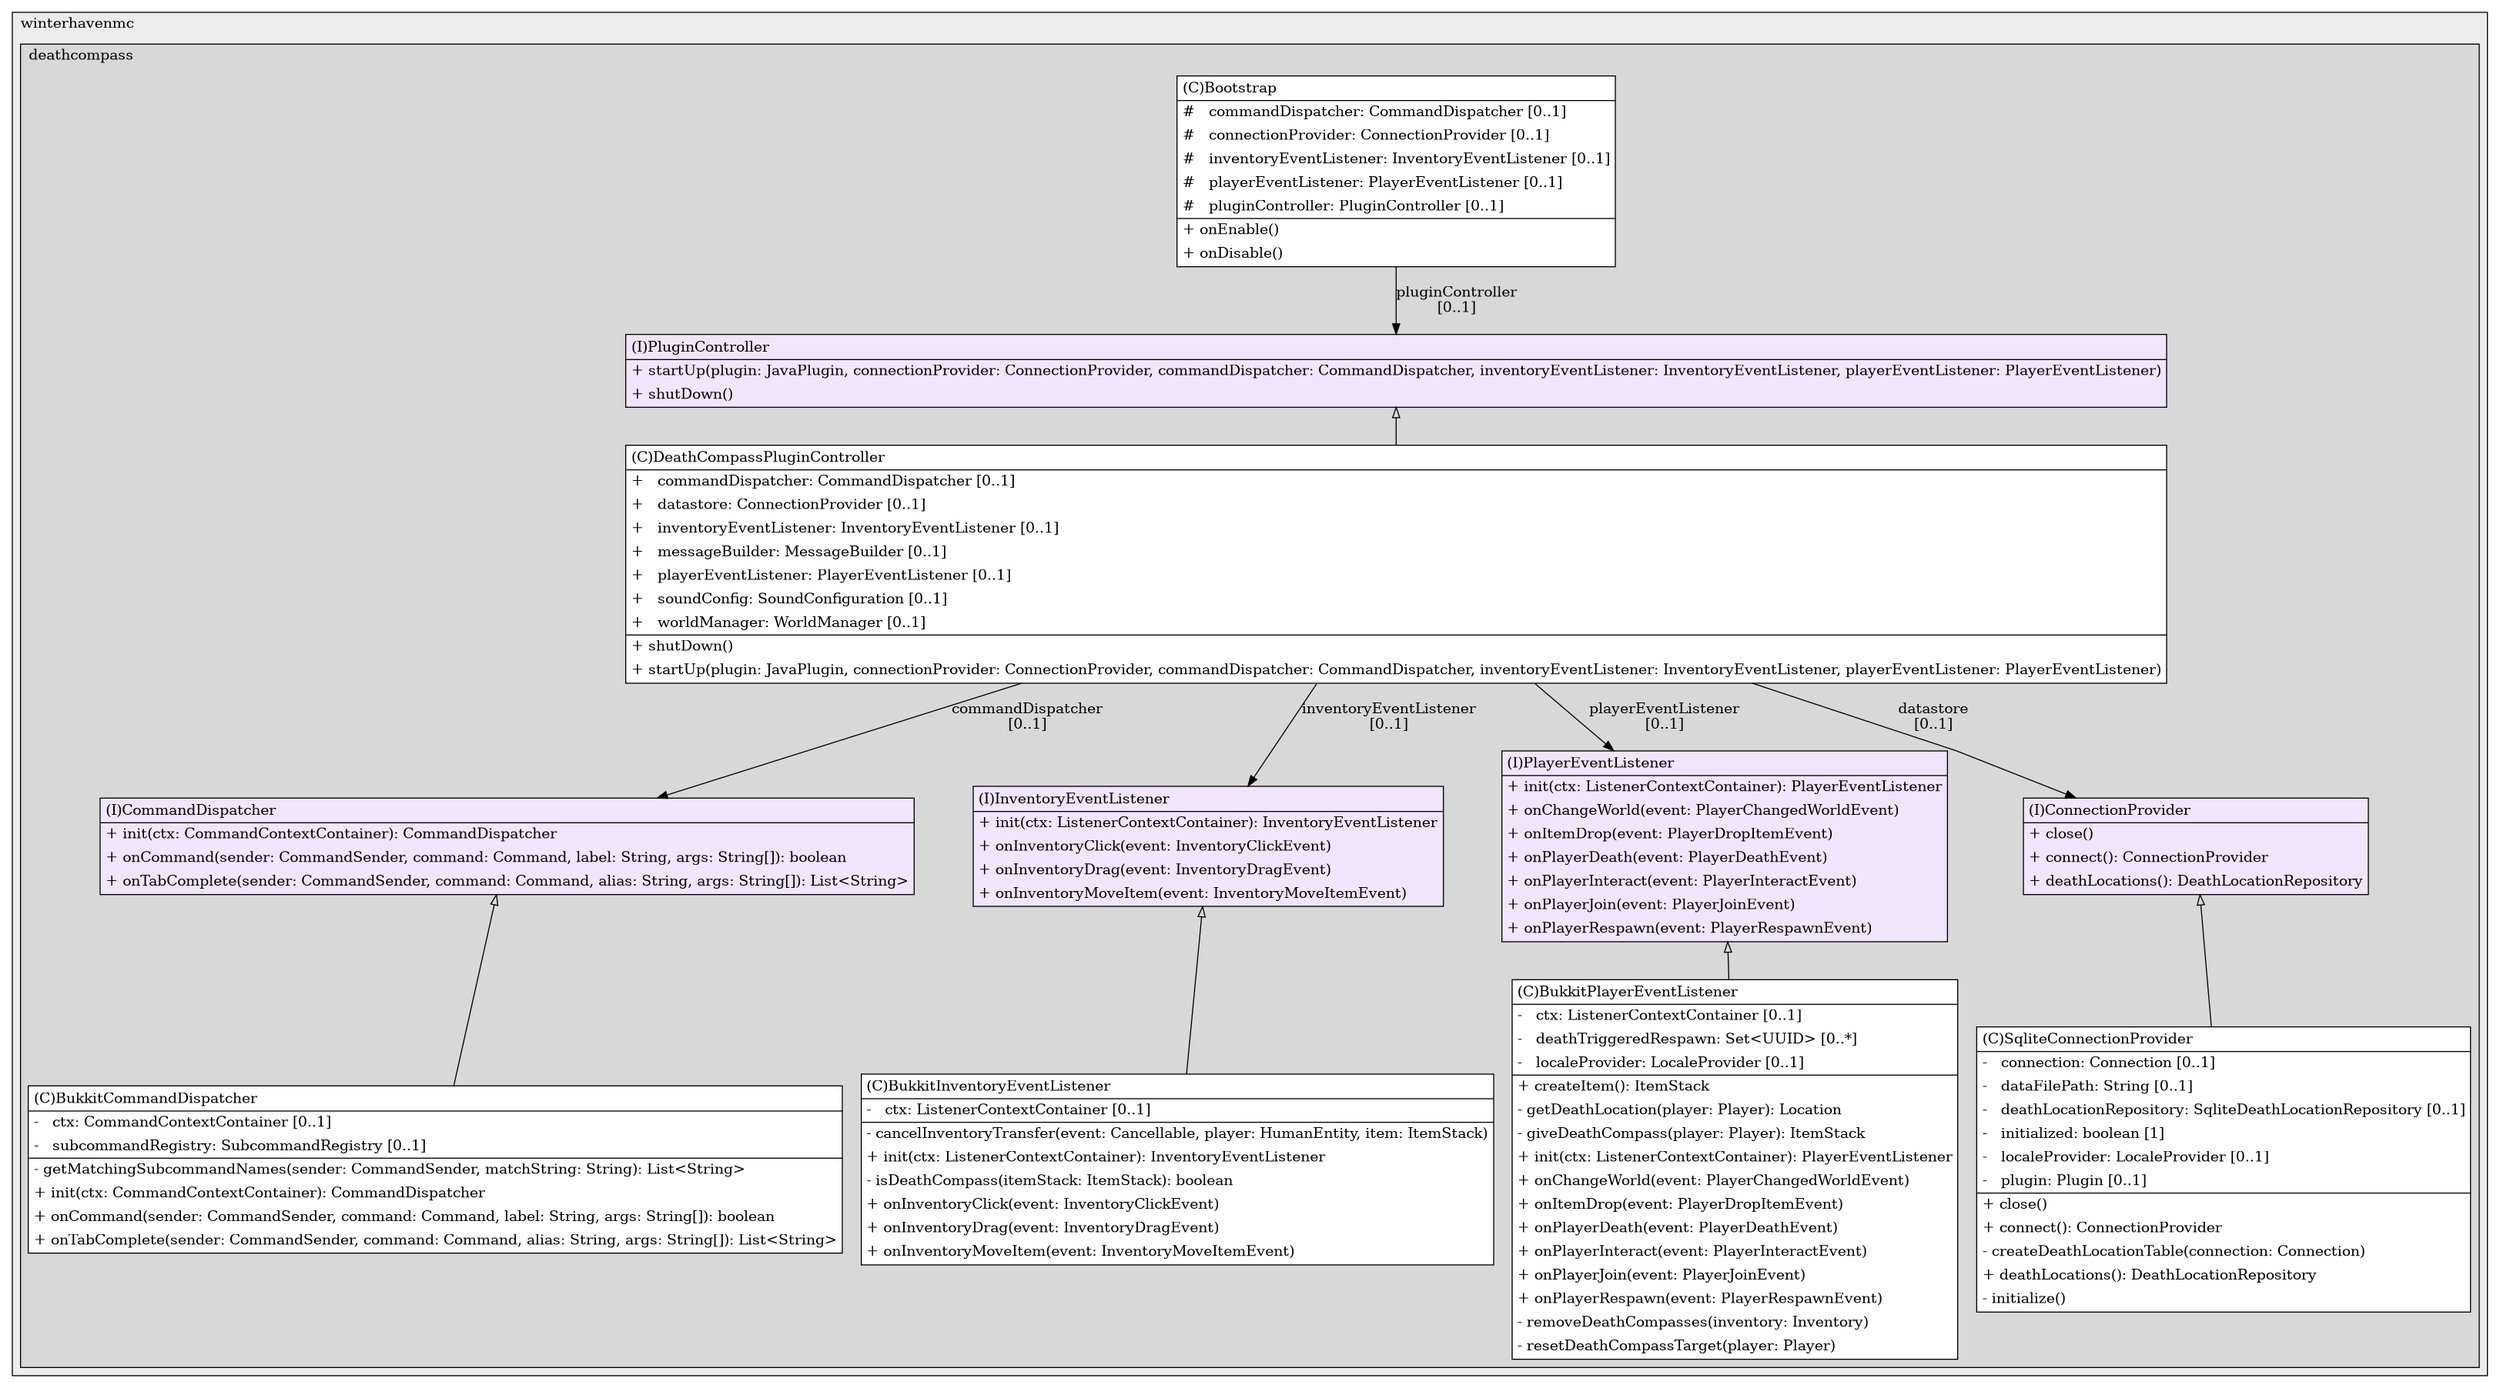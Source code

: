 @startuml

/' diagram meta data start
config=StructureConfiguration;
{
  "projectClassification": {
    "searchMode": "OpenProject", // OpenProject, AllProjects
    "includedProjects": "",
    "pathEndKeywords": "*.impl",
    "isClientPath": "",
    "isClientName": "",
    "isTestPath": "",
    "isTestName": "",
    "isMappingPath": "",
    "isMappingName": "",
    "isDataAccessPath": "",
    "isDataAccessName": "",
    "isDataStructurePath": "",
    "isDataStructureName": "",
    "isInterfaceStructuresPath": "",
    "isInterfaceStructuresName": "",
    "isEntryPointPath": "",
    "isEntryPointName": "",
    "treatFinalFieldsAsMandatory": false
  },
  "graphRestriction": {
    "classPackageExcludeFilter": "",
    "classPackageIncludeFilter": "",
    "classNameExcludeFilter": "",
    "classNameIncludeFilter": "",
    "methodNameExcludeFilter": "",
    "methodNameIncludeFilter": "",
    "removeByInheritance": "", // inheritance/annotation based filtering is done in a second step
    "removeByAnnotation": "",
    "removeByClassPackage": "", // cleanup the graph after inheritance/annotation based filtering is done
    "removeByClassName": "",
    "cutMappings": false,
    "cutEnum": true,
    "cutTests": true,
    "cutClient": true,
    "cutDataAccess": true,
    "cutInterfaceStructures": true,
    "cutDataStructures": true,
    "cutGetterAndSetter": true,
    "cutConstructors": true
  },
  "graphTraversal": {
    "forwardDepth": 3,
    "backwardDepth": 1,
    "classPackageExcludeFilter": "",
    "classPackageIncludeFilter": "",
    "classNameExcludeFilter": "",
    "classNameIncludeFilter": "",
    "methodNameExcludeFilter": "",
    "methodNameIncludeFilter": "",
    "hideMappings": false,
    "hideDataStructures": false,
    "hidePrivateMethods": true,
    "hideInterfaceCalls": false, // indirection: implementation -> interface (is hidden) -> implementation
    "onlyShowApplicationEntryPoints": false, // root node is included
    "useMethodCallsForStructureDiagram": "ForwardOnly" // ForwardOnly, BothDirections, No
  },
  "details": {
    "aggregation": "GroupByClass", // ByClass, GroupByClass, None
    "showClassGenericTypes": true,
    "showMethods": true,
    "showMethodParameterNames": true,
    "showMethodParameterTypes": true,
    "showMethodReturnType": true,
    "showPackageLevels": 2,
    "showDetailedClassStructure": true
  },
  "rootClass": "com.winterhavenmc.deathcompass.core.PluginController",
  "extensionCallbackMethod": "" // qualified.class.name#methodName - signature: public static String method(String)
}
diagram meta data end '/



digraph g {
    rankdir="TB"
    splines=polyline
    

'nodes 
subgraph cluster_1655488073 { 
   	label=winterhavenmc
	labeljust=l
	fillcolor="#ececec"
	style=filled
   
   subgraph cluster_1835756277 { 
   	label=deathcompass
	labeljust=l
	fillcolor="#d8d8d8"
	style=filled
   
   Bootstrap1765702431[
	label=<<TABLE BORDER="1" CELLBORDER="0" CELLPADDING="4" CELLSPACING="0">
<TR><TD ALIGN="LEFT" >(C)Bootstrap</TD></TR>
<HR/>
<TR><TD ALIGN="LEFT" >#   commandDispatcher: CommandDispatcher [0..1]</TD></TR>
<TR><TD ALIGN="LEFT" >#   connectionProvider: ConnectionProvider [0..1]</TD></TR>
<TR><TD ALIGN="LEFT" >#   inventoryEventListener: InventoryEventListener [0..1]</TD></TR>
<TR><TD ALIGN="LEFT" >#   playerEventListener: PlayerEventListener [0..1]</TD></TR>
<TR><TD ALIGN="LEFT" >#   pluginController: PluginController [0..1]</TD></TR>
<HR/>
<TR><TD ALIGN="LEFT" >+ onEnable()</TD></TR>
<TR><TD ALIGN="LEFT" >+ onDisable()</TD></TR>
</TABLE>>
	style=filled
	margin=0
	shape=plaintext
	fillcolor="#FFFFFF"
];

BukkitCommandDispatcher601531782[
	label=<<TABLE BORDER="1" CELLBORDER="0" CELLPADDING="4" CELLSPACING="0">
<TR><TD ALIGN="LEFT" >(C)BukkitCommandDispatcher</TD></TR>
<HR/>
<TR><TD ALIGN="LEFT" >-   ctx: CommandContextContainer [0..1]</TD></TR>
<TR><TD ALIGN="LEFT" >-   subcommandRegistry: SubcommandRegistry [0..1]</TD></TR>
<HR/>
<TR><TD ALIGN="LEFT" >- getMatchingSubcommandNames(sender: CommandSender, matchString: String): List&lt;String&gt;</TD></TR>
<TR><TD ALIGN="LEFT" >+ init(ctx: CommandContextContainer): CommandDispatcher</TD></TR>
<TR><TD ALIGN="LEFT" >+ onCommand(sender: CommandSender, command: Command, label: String, args: String[]): boolean</TD></TR>
<TR><TD ALIGN="LEFT" >+ onTabComplete(sender: CommandSender, command: Command, alias: String, args: String[]): List&lt;String&gt;</TD></TR>
</TABLE>>
	style=filled
	margin=0
	shape=plaintext
	fillcolor="#FFFFFF"
];

BukkitInventoryEventListener1692940757[
	label=<<TABLE BORDER="1" CELLBORDER="0" CELLPADDING="4" CELLSPACING="0">
<TR><TD ALIGN="LEFT" >(C)BukkitInventoryEventListener</TD></TR>
<HR/>
<TR><TD ALIGN="LEFT" >-   ctx: ListenerContextContainer [0..1]</TD></TR>
<HR/>
<TR><TD ALIGN="LEFT" >- cancelInventoryTransfer(event: Cancellable, player: HumanEntity, item: ItemStack)</TD></TR>
<TR><TD ALIGN="LEFT" >+ init(ctx: ListenerContextContainer): InventoryEventListener</TD></TR>
<TR><TD ALIGN="LEFT" >- isDeathCompass(itemStack: ItemStack): boolean</TD></TR>
<TR><TD ALIGN="LEFT" >+ onInventoryClick(event: InventoryClickEvent)</TD></TR>
<TR><TD ALIGN="LEFT" >+ onInventoryDrag(event: InventoryDragEvent)</TD></TR>
<TR><TD ALIGN="LEFT" >+ onInventoryMoveItem(event: InventoryMoveItemEvent)</TD></TR>
</TABLE>>
	style=filled
	margin=0
	shape=plaintext
	fillcolor="#FFFFFF"
];

BukkitPlayerEventListener1692940757[
	label=<<TABLE BORDER="1" CELLBORDER="0" CELLPADDING="4" CELLSPACING="0">
<TR><TD ALIGN="LEFT" >(C)BukkitPlayerEventListener</TD></TR>
<HR/>
<TR><TD ALIGN="LEFT" >-   ctx: ListenerContextContainer [0..1]</TD></TR>
<TR><TD ALIGN="LEFT" >-   deathTriggeredRespawn: Set&lt;UUID&gt; [0..*]</TD></TR>
<TR><TD ALIGN="LEFT" >-   localeProvider: LocaleProvider [0..1]</TD></TR>
<HR/>
<TR><TD ALIGN="LEFT" >+ createItem(): ItemStack</TD></TR>
<TR><TD ALIGN="LEFT" >- getDeathLocation(player: Player): Location</TD></TR>
<TR><TD ALIGN="LEFT" >- giveDeathCompass(player: Player): ItemStack</TD></TR>
<TR><TD ALIGN="LEFT" >+ init(ctx: ListenerContextContainer): PlayerEventListener</TD></TR>
<TR><TD ALIGN="LEFT" >+ onChangeWorld(event: PlayerChangedWorldEvent)</TD></TR>
<TR><TD ALIGN="LEFT" >+ onItemDrop(event: PlayerDropItemEvent)</TD></TR>
<TR><TD ALIGN="LEFT" >+ onPlayerDeath(event: PlayerDeathEvent)</TD></TR>
<TR><TD ALIGN="LEFT" >+ onPlayerInteract(event: PlayerInteractEvent)</TD></TR>
<TR><TD ALIGN="LEFT" >+ onPlayerJoin(event: PlayerJoinEvent)</TD></TR>
<TR><TD ALIGN="LEFT" >+ onPlayerRespawn(event: PlayerRespawnEvent)</TD></TR>
<TR><TD ALIGN="LEFT" >- removeDeathCompasses(inventory: Inventory)</TD></TR>
<TR><TD ALIGN="LEFT" >- resetDeathCompassTarget(player: Player)</TD></TR>
</TABLE>>
	style=filled
	margin=0
	shape=plaintext
	fillcolor="#FFFFFF"
];

CommandDispatcher1220509017[
	label=<<TABLE BORDER="1" CELLBORDER="0" CELLPADDING="4" CELLSPACING="0">
<TR><TD ALIGN="LEFT" >(I)CommandDispatcher</TD></TR>
<HR/>
<TR><TD ALIGN="LEFT" >+ init(ctx: CommandContextContainer): CommandDispatcher</TD></TR>
<TR><TD ALIGN="LEFT" >+ onCommand(sender: CommandSender, command: Command, label: String, args: String[]): boolean</TD></TR>
<TR><TD ALIGN="LEFT" >+ onTabComplete(sender: CommandSender, command: Command, alias: String, args: String[]): List&lt;String&gt;</TD></TR>
</TABLE>>
	style=filled
	margin=0
	shape=plaintext
	fillcolor="#F1E5FD"
];

DeathCompassPluginController403687051[
	label=<<TABLE BORDER="1" CELLBORDER="0" CELLPADDING="4" CELLSPACING="0">
<TR><TD ALIGN="LEFT" >(C)DeathCompassPluginController</TD></TR>
<HR/>
<TR><TD ALIGN="LEFT" >+   commandDispatcher: CommandDispatcher [0..1]</TD></TR>
<TR><TD ALIGN="LEFT" >+   datastore: ConnectionProvider [0..1]</TD></TR>
<TR><TD ALIGN="LEFT" >+   inventoryEventListener: InventoryEventListener [0..1]</TD></TR>
<TR><TD ALIGN="LEFT" >+   messageBuilder: MessageBuilder [0..1]</TD></TR>
<TR><TD ALIGN="LEFT" >+   playerEventListener: PlayerEventListener [0..1]</TD></TR>
<TR><TD ALIGN="LEFT" >+   soundConfig: SoundConfiguration [0..1]</TD></TR>
<TR><TD ALIGN="LEFT" >+   worldManager: WorldManager [0..1]</TD></TR>
<HR/>
<TR><TD ALIGN="LEFT" >+ shutDown()</TD></TR>
<TR><TD ALIGN="LEFT" >+ startUp(plugin: JavaPlugin, connectionProvider: ConnectionProvider, commandDispatcher: CommandDispatcher, inventoryEventListener: InventoryEventListener, playerEventListener: PlayerEventListener)</TD></TR>
</TABLE>>
	style=filled
	margin=0
	shape=plaintext
	fillcolor="#FFFFFF"
];

InventoryEventListener1098931712[
	label=<<TABLE BORDER="1" CELLBORDER="0" CELLPADDING="4" CELLSPACING="0">
<TR><TD ALIGN="LEFT" >(I)InventoryEventListener</TD></TR>
<HR/>
<TR><TD ALIGN="LEFT" >+ init(ctx: ListenerContextContainer): InventoryEventListener</TD></TR>
<TR><TD ALIGN="LEFT" >+ onInventoryClick(event: InventoryClickEvent)</TD></TR>
<TR><TD ALIGN="LEFT" >+ onInventoryDrag(event: InventoryDragEvent)</TD></TR>
<TR><TD ALIGN="LEFT" >+ onInventoryMoveItem(event: InventoryMoveItemEvent)</TD></TR>
</TABLE>>
	style=filled
	margin=0
	shape=plaintext
	fillcolor="#F1E5FD"
];

PlayerEventListener1098931712[
	label=<<TABLE BORDER="1" CELLBORDER="0" CELLPADDING="4" CELLSPACING="0">
<TR><TD ALIGN="LEFT" >(I)PlayerEventListener</TD></TR>
<HR/>
<TR><TD ALIGN="LEFT" >+ init(ctx: ListenerContextContainer): PlayerEventListener</TD></TR>
<TR><TD ALIGN="LEFT" >+ onChangeWorld(event: PlayerChangedWorldEvent)</TD></TR>
<TR><TD ALIGN="LEFT" >+ onItemDrop(event: PlayerDropItemEvent)</TD></TR>
<TR><TD ALIGN="LEFT" >+ onPlayerDeath(event: PlayerDeathEvent)</TD></TR>
<TR><TD ALIGN="LEFT" >+ onPlayerInteract(event: PlayerInteractEvent)</TD></TR>
<TR><TD ALIGN="LEFT" >+ onPlayerJoin(event: PlayerJoinEvent)</TD></TR>
<TR><TD ALIGN="LEFT" >+ onPlayerRespawn(event: PlayerRespawnEvent)</TD></TR>
</TABLE>>
	style=filled
	margin=0
	shape=plaintext
	fillcolor="#F1E5FD"
];

ConnectionProvider380188036[
	label=<<TABLE BORDER="1" CELLBORDER="0" CELLPADDING="4" CELLSPACING="0">
<TR><TD ALIGN="LEFT" >(I)ConnectionProvider</TD></TR>
<HR/>
<TR><TD ALIGN="LEFT" >+ close()</TD></TR>
<TR><TD ALIGN="LEFT" >+ connect(): ConnectionProvider</TD></TR>
<TR><TD ALIGN="LEFT" >+ deathLocations(): DeathLocationRepository</TD></TR>
</TABLE>>
	style=filled
	margin=0
	shape=plaintext
	fillcolor="#F1E5FD"
];

PluginController403687051[
	label=<<TABLE BORDER="1" CELLBORDER="0" CELLPADDING="4" CELLSPACING="0">
<TR><TD ALIGN="LEFT" >(I)PluginController</TD></TR>
<HR/>
<TR><TD ALIGN="LEFT" >+ startUp(plugin: JavaPlugin, connectionProvider: ConnectionProvider, commandDispatcher: CommandDispatcher, inventoryEventListener: InventoryEventListener, playerEventListener: PlayerEventListener)</TD></TR>
<TR><TD ALIGN="LEFT" >+ shutDown()</TD></TR>
</TABLE>>
	style=filled
	margin=0
	shape=plaintext
	fillcolor="#F1E5FD"
];

SqliteConnectionProvider77871971[
	label=<<TABLE BORDER="1" CELLBORDER="0" CELLPADDING="4" CELLSPACING="0">
<TR><TD ALIGN="LEFT" >(C)SqliteConnectionProvider</TD></TR>
<HR/>
<TR><TD ALIGN="LEFT" >-   connection: Connection [0..1]</TD></TR>
<TR><TD ALIGN="LEFT" >-   dataFilePath: String [0..1]</TD></TR>
<TR><TD ALIGN="LEFT" >-   deathLocationRepository: SqliteDeathLocationRepository [0..1]</TD></TR>
<TR><TD ALIGN="LEFT" >-   initialized: boolean [1]</TD></TR>
<TR><TD ALIGN="LEFT" >-   localeProvider: LocaleProvider [0..1]</TD></TR>
<TR><TD ALIGN="LEFT" >-   plugin: Plugin [0..1]</TD></TR>
<HR/>
<TR><TD ALIGN="LEFT" >+ close()</TD></TR>
<TR><TD ALIGN="LEFT" >+ connect(): ConnectionProvider</TD></TR>
<TR><TD ALIGN="LEFT" >- createDeathLocationTable(connection: Connection)</TD></TR>
<TR><TD ALIGN="LEFT" >+ deathLocations(): DeathLocationRepository</TD></TR>
<TR><TD ALIGN="LEFT" >- initialize()</TD></TR>
</TABLE>>
	style=filled
	margin=0
	shape=plaintext
	fillcolor="#FFFFFF"
];
} 
} 

'edges    
Bootstrap1765702431 -> PluginController403687051[label="pluginController
[0..1]"];
CommandDispatcher1220509017 -> BukkitCommandDispatcher601531782[arrowhead=none, arrowtail=empty, dir=both];
ConnectionProvider380188036 -> SqliteConnectionProvider77871971[arrowhead=none, arrowtail=empty, dir=both];
DeathCompassPluginController403687051 -> CommandDispatcher1220509017[label="commandDispatcher
[0..1]"];
DeathCompassPluginController403687051 -> ConnectionProvider380188036[label="datastore
[0..1]"];
DeathCompassPluginController403687051 -> InventoryEventListener1098931712[label="inventoryEventListener
[0..1]"];
DeathCompassPluginController403687051 -> PlayerEventListener1098931712[label="playerEventListener
[0..1]"];
InventoryEventListener1098931712 -> BukkitInventoryEventListener1692940757[arrowhead=none, arrowtail=empty, dir=both];
PlayerEventListener1098931712 -> BukkitPlayerEventListener1692940757[arrowhead=none, arrowtail=empty, dir=both];
PluginController403687051 -> DeathCompassPluginController403687051[arrowhead=none, arrowtail=empty, dir=both];
    
}
@enduml